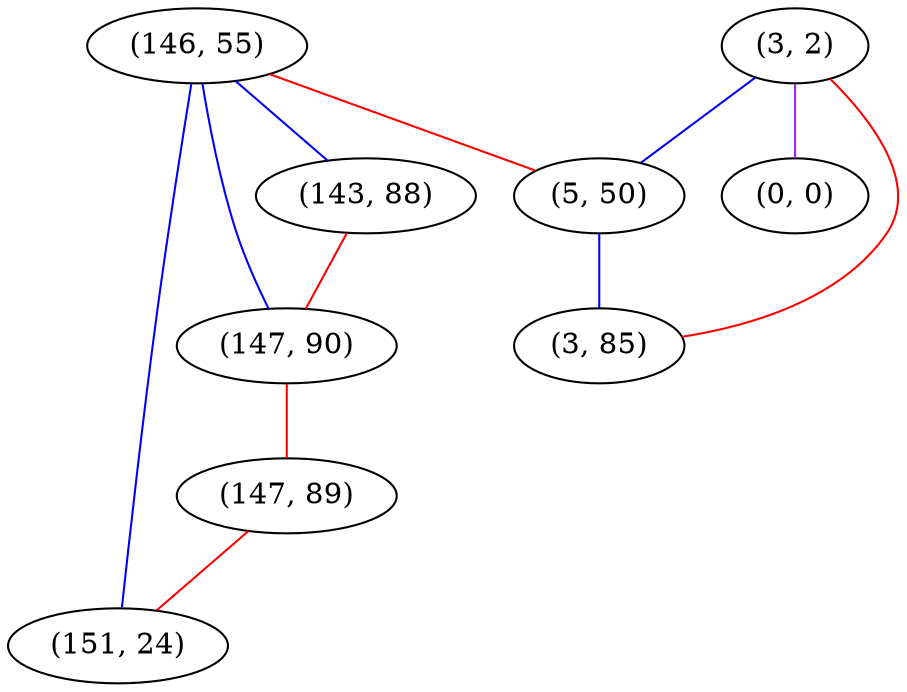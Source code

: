 graph "" {
"(146, 55)";
"(3, 2)";
"(0, 0)";
"(143, 88)";
"(147, 90)";
"(5, 50)";
"(3, 85)";
"(147, 89)";
"(151, 24)";
"(146, 55)" -- "(151, 24)"  [color=blue, key=0, weight=3];
"(146, 55)" -- "(147, 90)"  [color=blue, key=0, weight=3];
"(146, 55)" -- "(5, 50)"  [color=red, key=0, weight=1];
"(146, 55)" -- "(143, 88)"  [color=blue, key=0, weight=3];
"(3, 2)" -- "(0, 0)"  [color=purple, key=0, weight=4];
"(3, 2)" -- "(5, 50)"  [color=blue, key=0, weight=3];
"(3, 2)" -- "(3, 85)"  [color=red, key=0, weight=1];
"(143, 88)" -- "(147, 90)"  [color=red, key=0, weight=1];
"(147, 90)" -- "(147, 89)"  [color=red, key=0, weight=1];
"(5, 50)" -- "(3, 85)"  [color=blue, key=0, weight=3];
"(147, 89)" -- "(151, 24)"  [color=red, key=0, weight=1];
}
